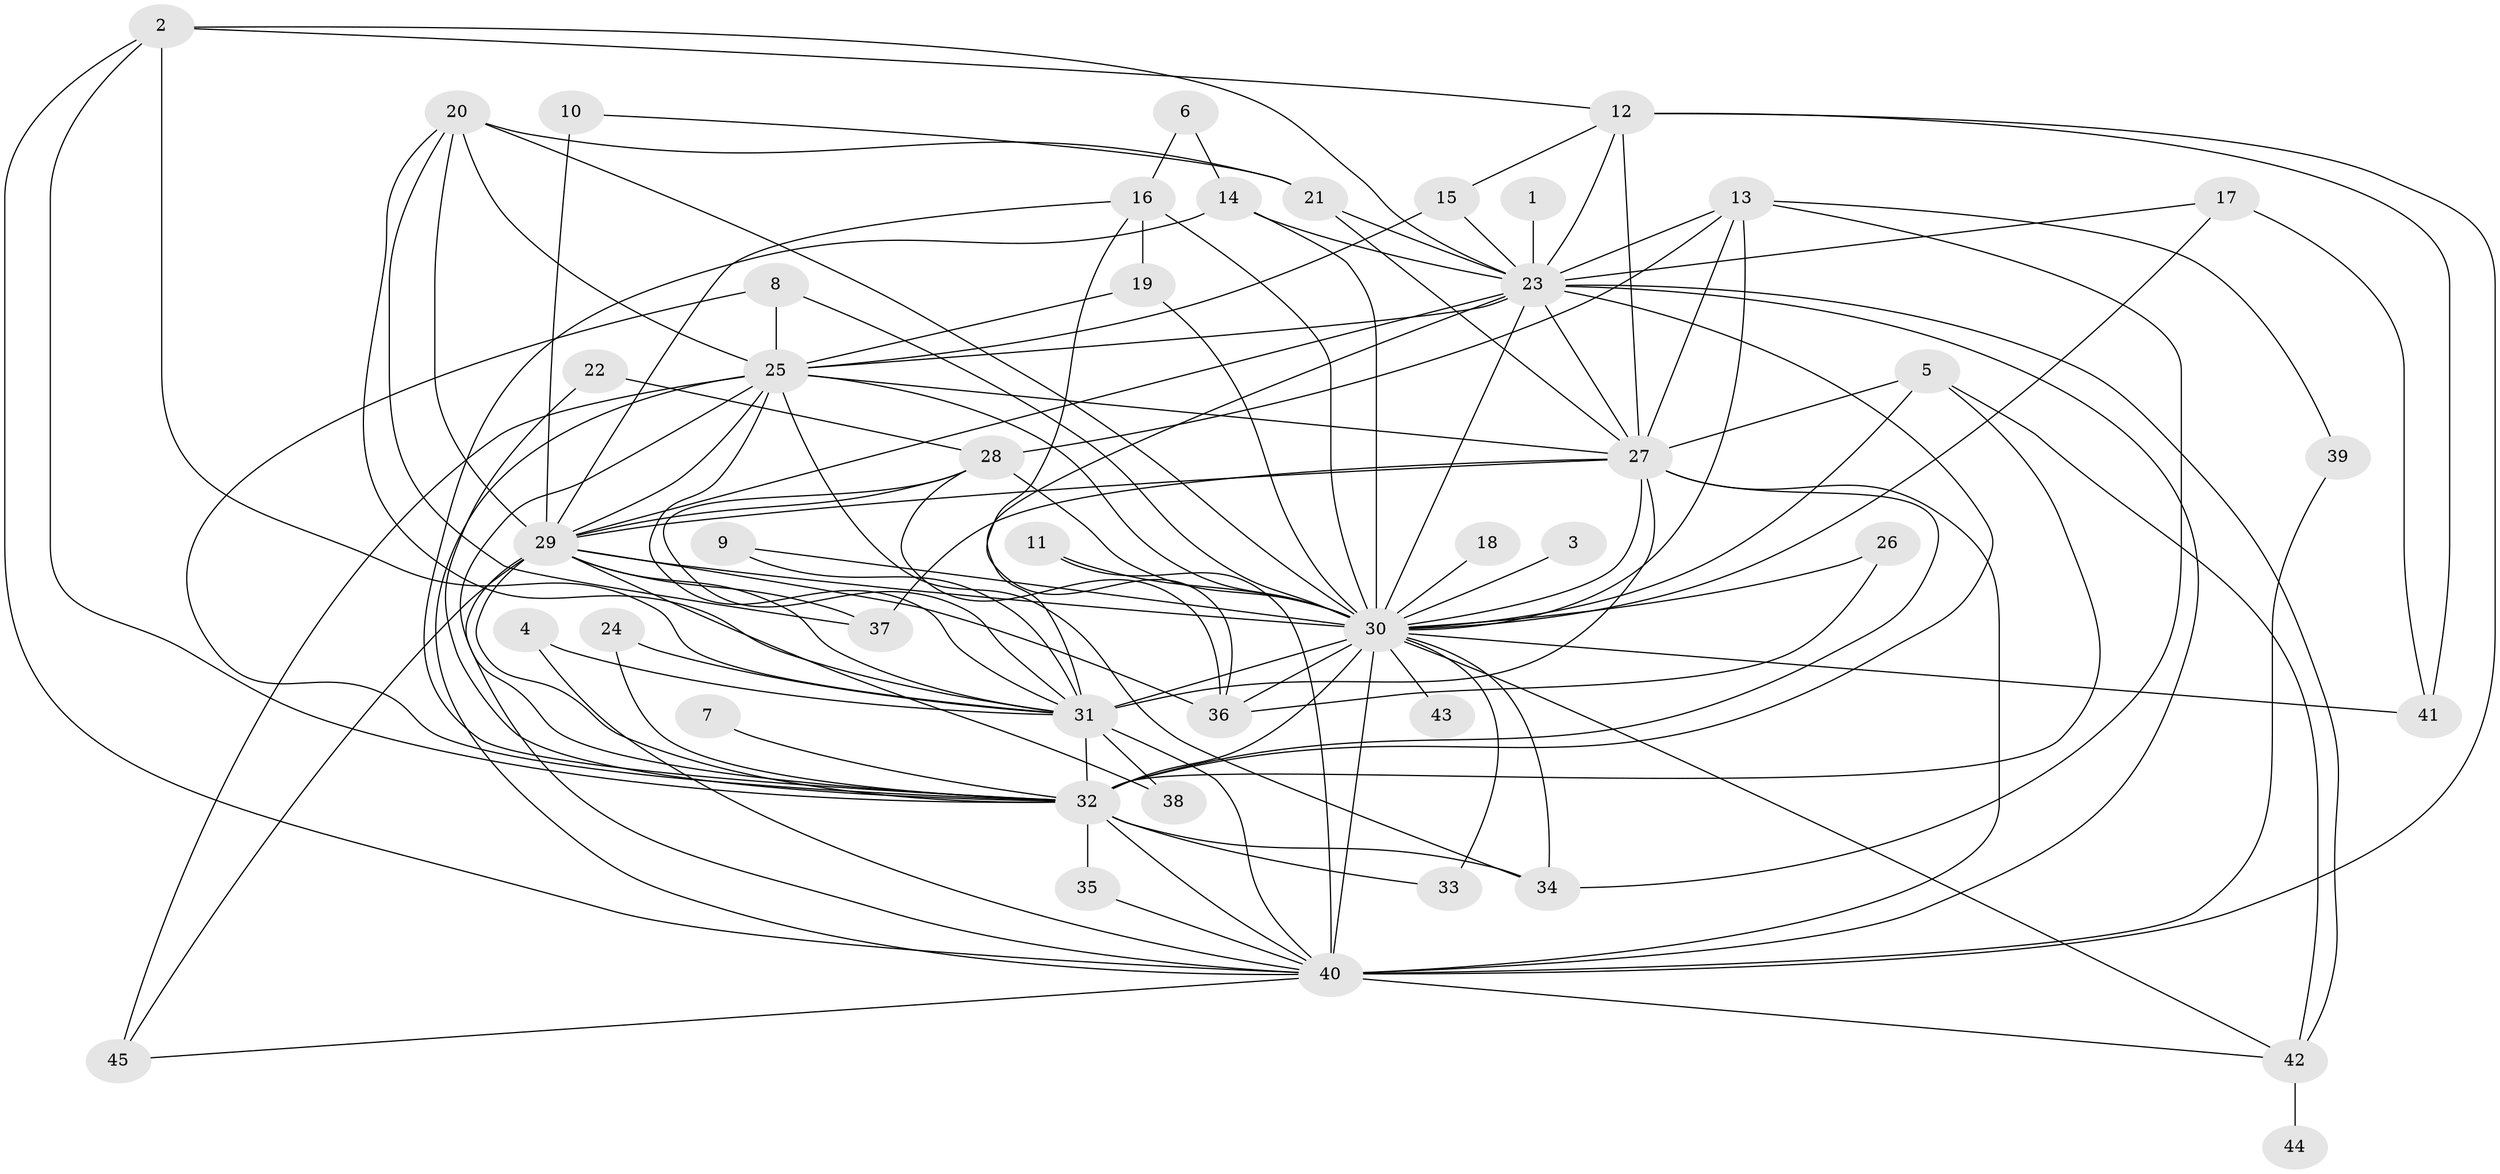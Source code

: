 // original degree distribution, {17: 0.044444444444444446, 33: 0.011111111111111112, 12: 0.011111111111111112, 19: 0.011111111111111112, 16: 0.022222222222222223, 22: 0.011111111111111112, 5: 0.06666666666666667, 3: 0.17777777777777778, 4: 0.05555555555555555, 2: 0.5333333333333333, 6: 0.05555555555555555}
// Generated by graph-tools (version 1.1) at 2025/25/03/09/25 03:25:51]
// undirected, 45 vertices, 120 edges
graph export_dot {
graph [start="1"]
  node [color=gray90,style=filled];
  1;
  2;
  3;
  4;
  5;
  6;
  7;
  8;
  9;
  10;
  11;
  12;
  13;
  14;
  15;
  16;
  17;
  18;
  19;
  20;
  21;
  22;
  23;
  24;
  25;
  26;
  27;
  28;
  29;
  30;
  31;
  32;
  33;
  34;
  35;
  36;
  37;
  38;
  39;
  40;
  41;
  42;
  43;
  44;
  45;
  1 -- 23 [weight=1.0];
  2 -- 12 [weight=1.0];
  2 -- 23 [weight=1.0];
  2 -- 31 [weight=2.0];
  2 -- 32 [weight=1.0];
  2 -- 40 [weight=1.0];
  3 -- 30 [weight=1.0];
  4 -- 31 [weight=1.0];
  4 -- 40 [weight=1.0];
  5 -- 27 [weight=1.0];
  5 -- 30 [weight=1.0];
  5 -- 32 [weight=1.0];
  5 -- 42 [weight=1.0];
  6 -- 14 [weight=1.0];
  6 -- 16 [weight=1.0];
  7 -- 32 [weight=1.0];
  8 -- 25 [weight=1.0];
  8 -- 30 [weight=1.0];
  8 -- 32 [weight=1.0];
  9 -- 30 [weight=1.0];
  9 -- 31 [weight=1.0];
  10 -- 21 [weight=1.0];
  10 -- 29 [weight=2.0];
  11 -- 30 [weight=1.0];
  11 -- 40 [weight=1.0];
  12 -- 15 [weight=1.0];
  12 -- 23 [weight=1.0];
  12 -- 27 [weight=1.0];
  12 -- 40 [weight=1.0];
  12 -- 41 [weight=1.0];
  13 -- 23 [weight=1.0];
  13 -- 27 [weight=1.0];
  13 -- 28 [weight=1.0];
  13 -- 30 [weight=1.0];
  13 -- 34 [weight=1.0];
  13 -- 39 [weight=1.0];
  14 -- 23 [weight=1.0];
  14 -- 30 [weight=2.0];
  14 -- 32 [weight=1.0];
  15 -- 23 [weight=1.0];
  15 -- 25 [weight=1.0];
  16 -- 19 [weight=1.0];
  16 -- 29 [weight=1.0];
  16 -- 30 [weight=2.0];
  16 -- 36 [weight=1.0];
  17 -- 23 [weight=1.0];
  17 -- 30 [weight=2.0];
  17 -- 41 [weight=1.0];
  18 -- 30 [weight=1.0];
  19 -- 25 [weight=1.0];
  19 -- 30 [weight=1.0];
  20 -- 21 [weight=1.0];
  20 -- 25 [weight=1.0];
  20 -- 29 [weight=1.0];
  20 -- 30 [weight=1.0];
  20 -- 31 [weight=1.0];
  20 -- 37 [weight=1.0];
  21 -- 23 [weight=1.0];
  21 -- 27 [weight=1.0];
  22 -- 28 [weight=1.0];
  22 -- 32 [weight=1.0];
  23 -- 25 [weight=2.0];
  23 -- 27 [weight=1.0];
  23 -- 29 [weight=1.0];
  23 -- 30 [weight=2.0];
  23 -- 31 [weight=1.0];
  23 -- 32 [weight=1.0];
  23 -- 40 [weight=2.0];
  23 -- 42 [weight=1.0];
  24 -- 31 [weight=1.0];
  24 -- 32 [weight=1.0];
  25 -- 27 [weight=1.0];
  25 -- 29 [weight=3.0];
  25 -- 30 [weight=3.0];
  25 -- 31 [weight=1.0];
  25 -- 32 [weight=1.0];
  25 -- 34 [weight=1.0];
  25 -- 40 [weight=2.0];
  25 -- 45 [weight=1.0];
  26 -- 30 [weight=1.0];
  26 -- 36 [weight=1.0];
  27 -- 29 [weight=1.0];
  27 -- 30 [weight=3.0];
  27 -- 31 [weight=1.0];
  27 -- 32 [weight=1.0];
  27 -- 37 [weight=1.0];
  27 -- 40 [weight=4.0];
  28 -- 29 [weight=1.0];
  28 -- 30 [weight=1.0];
  28 -- 31 [weight=1.0];
  28 -- 36 [weight=1.0];
  29 -- 30 [weight=2.0];
  29 -- 31 [weight=1.0];
  29 -- 32 [weight=1.0];
  29 -- 36 [weight=1.0];
  29 -- 37 [weight=1.0];
  29 -- 38 [weight=1.0];
  29 -- 40 [weight=2.0];
  29 -- 45 [weight=1.0];
  30 -- 31 [weight=3.0];
  30 -- 32 [weight=4.0];
  30 -- 33 [weight=1.0];
  30 -- 34 [weight=1.0];
  30 -- 36 [weight=1.0];
  30 -- 40 [weight=4.0];
  30 -- 41 [weight=1.0];
  30 -- 42 [weight=1.0];
  30 -- 43 [weight=1.0];
  31 -- 32 [weight=1.0];
  31 -- 38 [weight=1.0];
  31 -- 40 [weight=2.0];
  32 -- 33 [weight=1.0];
  32 -- 34 [weight=1.0];
  32 -- 35 [weight=2.0];
  32 -- 40 [weight=2.0];
  35 -- 40 [weight=1.0];
  39 -- 40 [weight=1.0];
  40 -- 42 [weight=1.0];
  40 -- 45 [weight=1.0];
  42 -- 44 [weight=1.0];
}
